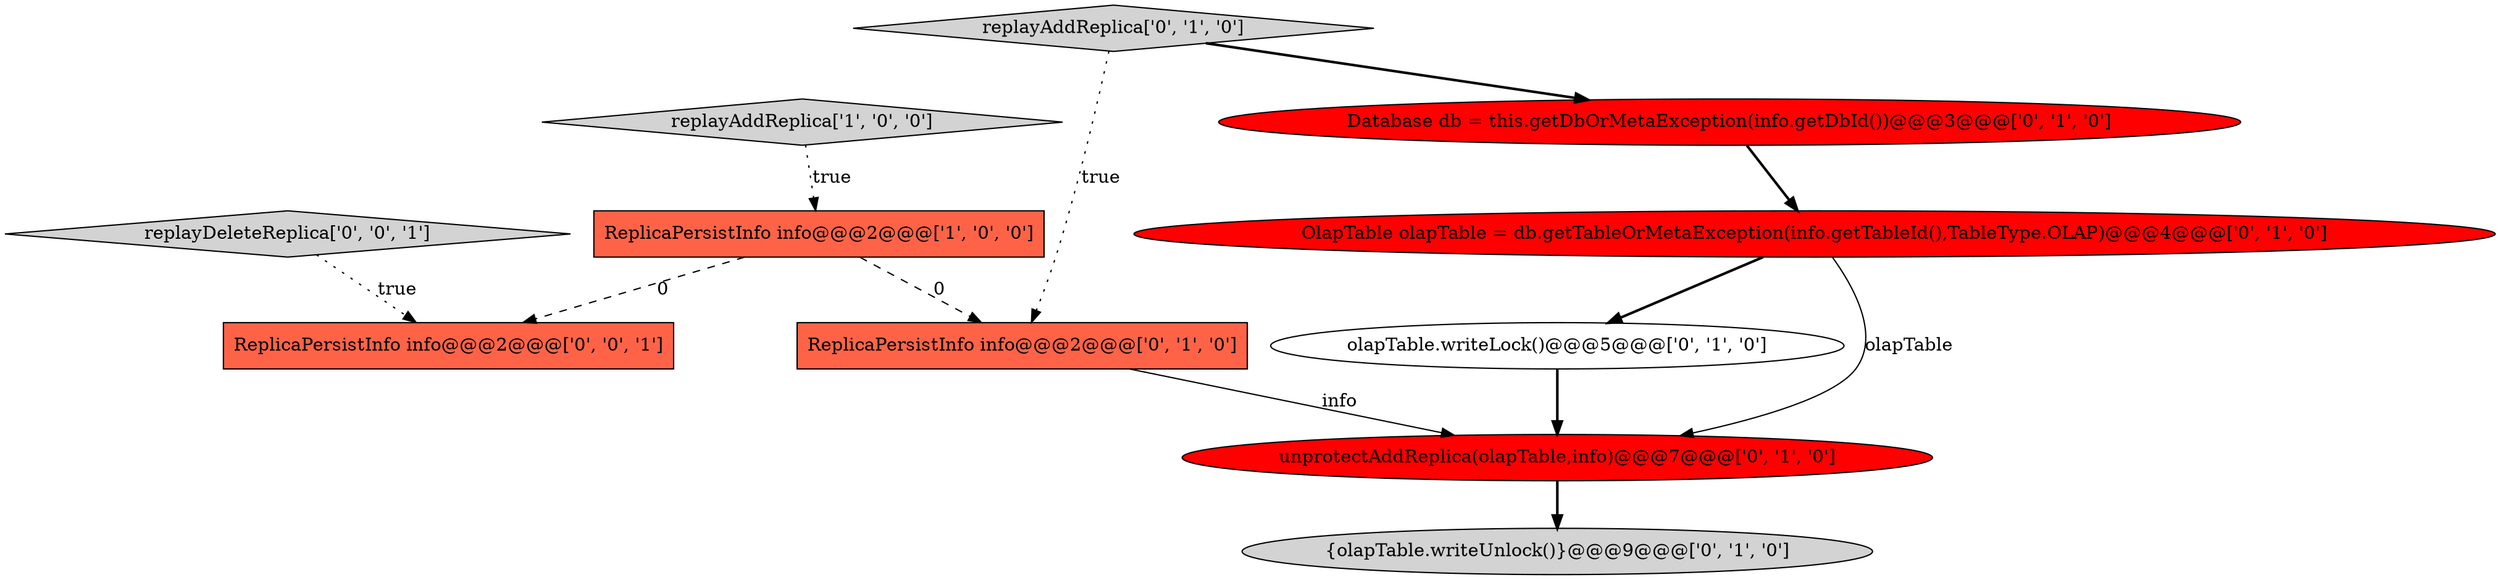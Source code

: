digraph {
3 [style = filled, label = "olapTable.writeLock()@@@5@@@['0', '1', '0']", fillcolor = white, shape = ellipse image = "AAA0AAABBB2BBB"];
4 [style = filled, label = "{olapTable.writeUnlock()}@@@9@@@['0', '1', '0']", fillcolor = lightgray, shape = ellipse image = "AAA0AAABBB2BBB"];
10 [style = filled, label = "ReplicaPersistInfo info@@@2@@@['0', '0', '1']", fillcolor = tomato, shape = box image = "AAA0AAABBB3BBB"];
8 [style = filled, label = "ReplicaPersistInfo info@@@2@@@['0', '1', '0']", fillcolor = tomato, shape = box image = "AAA1AAABBB2BBB"];
5 [style = filled, label = "Database db = this.getDbOrMetaException(info.getDbId())@@@3@@@['0', '1', '0']", fillcolor = red, shape = ellipse image = "AAA1AAABBB2BBB"];
7 [style = filled, label = "OlapTable olapTable = db.getTableOrMetaException(info.getTableId(),TableType.OLAP)@@@4@@@['0', '1', '0']", fillcolor = red, shape = ellipse image = "AAA1AAABBB2BBB"];
0 [style = filled, label = "ReplicaPersistInfo info@@@2@@@['1', '0', '0']", fillcolor = tomato, shape = box image = "AAA1AAABBB1BBB"];
2 [style = filled, label = "replayAddReplica['0', '1', '0']", fillcolor = lightgray, shape = diamond image = "AAA0AAABBB2BBB"];
1 [style = filled, label = "replayAddReplica['1', '0', '0']", fillcolor = lightgray, shape = diamond image = "AAA0AAABBB1BBB"];
9 [style = filled, label = "replayDeleteReplica['0', '0', '1']", fillcolor = lightgray, shape = diamond image = "AAA0AAABBB3BBB"];
6 [style = filled, label = "unprotectAddReplica(olapTable,info)@@@7@@@['0', '1', '0']", fillcolor = red, shape = ellipse image = "AAA1AAABBB2BBB"];
5->7 [style = bold, label=""];
6->4 [style = bold, label=""];
3->6 [style = bold, label=""];
0->8 [style = dashed, label="0"];
1->0 [style = dotted, label="true"];
0->10 [style = dashed, label="0"];
8->6 [style = solid, label="info"];
9->10 [style = dotted, label="true"];
7->3 [style = bold, label=""];
2->8 [style = dotted, label="true"];
2->5 [style = bold, label=""];
7->6 [style = solid, label="olapTable"];
}
